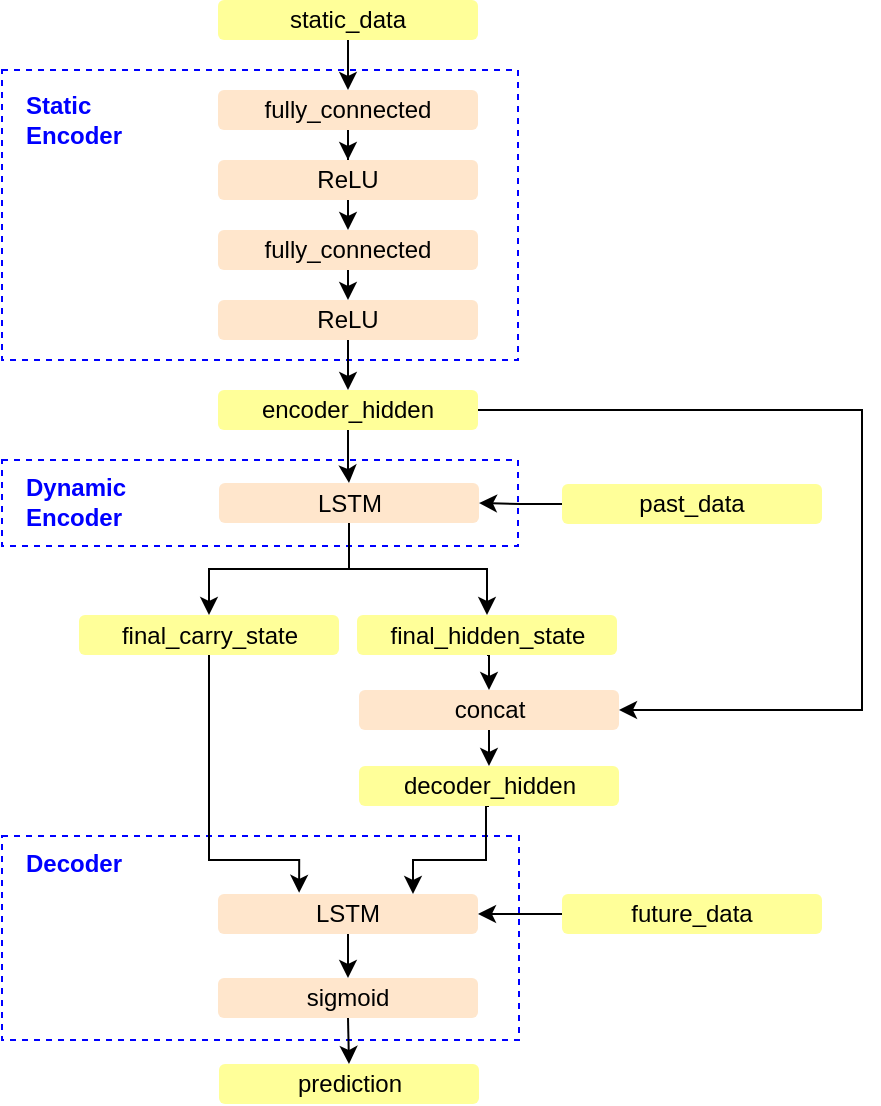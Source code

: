<mxfile version="20.2.2" type="device"><diagram id="5R8UfjgEHPxt7bv53GUN" name="Page-1"><mxGraphModel dx="569" dy="349" grid="1" gridSize="10" guides="1" tooltips="1" connect="1" arrows="1" fold="1" page="1" pageScale="1" pageWidth="827" pageHeight="1169" math="0" shadow="0"><root><mxCell id="0"/><mxCell id="1" parent="0"/><mxCell id="hX2kwESs9esAE9mHhXGu-54" value="" style="rounded=0;whiteSpace=wrap;html=1;dashed=1;fillColor=none;fontStyle=1;fontColor=#0000FF;strokeColor=#0000FF;" vertex="1" parent="1"><mxGeometry x="40" y="428" width="258.5" height="102" as="geometry"/></mxCell><mxCell id="hX2kwESs9esAE9mHhXGu-40" value="" style="rounded=0;whiteSpace=wrap;html=1;dashed=1;fillColor=none;fontStyle=1;fontColor=#0000FF;strokeColor=#0000FF;" vertex="1" parent="1"><mxGeometry x="40" y="240" width="258" height="43" as="geometry"/></mxCell><mxCell id="hX2kwESs9esAE9mHhXGu-39" value="" style="rounded=0;whiteSpace=wrap;html=1;dashed=1;fillColor=none;fontStyle=1;fontColor=#0000FF;strokeColor=#0000FF;" vertex="1" parent="1"><mxGeometry x="40" y="45" width="258" height="145" as="geometry"/></mxCell><mxCell id="hX2kwESs9esAE9mHhXGu-15" style="edgeStyle=orthogonalEdgeStyle;rounded=0;orthogonalLoop=1;jettySize=auto;html=1;exitX=0.5;exitY=1;exitDx=0;exitDy=0;entryX=0.5;entryY=0;entryDx=0;entryDy=0;" edge="1" parent="1" source="hX2kwESs9esAE9mHhXGu-1" target="hX2kwESs9esAE9mHhXGu-4"><mxGeometry relative="1" as="geometry"><mxPoint x="213" y="40" as="sourcePoint"/></mxGeometry></mxCell><mxCell id="hX2kwESs9esAE9mHhXGu-1" value="static_data" style="rounded=1;whiteSpace=wrap;html=1;strokeColor=none;fillColor=#FFFF99;" vertex="1" parent="1"><mxGeometry x="148" y="10" width="130" height="20" as="geometry"/></mxCell><mxCell id="hX2kwESs9esAE9mHhXGu-35" style="edgeStyle=orthogonalEdgeStyle;rounded=0;orthogonalLoop=1;jettySize=auto;html=1;entryX=1;entryY=0.5;entryDx=0;entryDy=0;" edge="1" parent="1" source="hX2kwESs9esAE9mHhXGu-2" target="hX2kwESs9esAE9mHhXGu-13"><mxGeometry relative="1" as="geometry"/></mxCell><mxCell id="hX2kwESs9esAE9mHhXGu-2" value="past_data" style="rounded=1;whiteSpace=wrap;html=1;strokeColor=none;fillColor=#FFFF99;" vertex="1" parent="1"><mxGeometry x="320" y="252" width="130" height="20" as="geometry"/></mxCell><mxCell id="hX2kwESs9esAE9mHhXGu-53" style="edgeStyle=orthogonalEdgeStyle;rounded=0;orthogonalLoop=1;jettySize=auto;html=1;exitX=0.5;exitY=1;exitDx=0;exitDy=0;entryX=0.5;entryY=0;entryDx=0;entryDy=0;" edge="1" parent="1" source="hX2kwESs9esAE9mHhXGu-3" target="hX2kwESs9esAE9mHhXGu-52"><mxGeometry relative="1" as="geometry"/></mxCell><mxCell id="hX2kwESs9esAE9mHhXGu-3" value="sigmoid" style="rounded=1;whiteSpace=wrap;html=1;fillColor=#ffe6cc;strokeColor=none;" vertex="1" parent="1"><mxGeometry x="148" y="499" width="130" height="20" as="geometry"/></mxCell><mxCell id="hX2kwESs9esAE9mHhXGu-16" style="edgeStyle=orthogonalEdgeStyle;rounded=0;orthogonalLoop=1;jettySize=auto;html=1;exitX=0.5;exitY=1;exitDx=0;exitDy=0;" edge="1" parent="1" source="hX2kwESs9esAE9mHhXGu-4" target="hX2kwESs9esAE9mHhXGu-7"><mxGeometry relative="1" as="geometry"/></mxCell><mxCell id="hX2kwESs9esAE9mHhXGu-4" value="fully_connected" style="rounded=1;whiteSpace=wrap;html=1;fillColor=#ffe6cc;strokeColor=none;" vertex="1" parent="1"><mxGeometry x="148" y="55" width="130" height="20" as="geometry"/></mxCell><mxCell id="hX2kwESs9esAE9mHhXGu-18" style="edgeStyle=orthogonalEdgeStyle;rounded=0;orthogonalLoop=1;jettySize=auto;html=1;exitX=0.5;exitY=1;exitDx=0;exitDy=0;entryX=0.5;entryY=0;entryDx=0;entryDy=0;" edge="1" parent="1" source="hX2kwESs9esAE9mHhXGu-5" target="hX2kwESs9esAE9mHhXGu-8"><mxGeometry relative="1" as="geometry"/></mxCell><mxCell id="hX2kwESs9esAE9mHhXGu-5" value="fully_connected" style="rounded=1;whiteSpace=wrap;html=1;fillColor=#ffe6cc;strokeColor=none;" vertex="1" parent="1"><mxGeometry x="148" y="125" width="130" height="20" as="geometry"/></mxCell><mxCell id="hX2kwESs9esAE9mHhXGu-17" style="edgeStyle=orthogonalEdgeStyle;rounded=0;orthogonalLoop=1;jettySize=auto;html=1;exitX=0.5;exitY=1;exitDx=0;exitDy=0;entryX=0.5;entryY=0;entryDx=0;entryDy=0;" edge="1" parent="1" source="hX2kwESs9esAE9mHhXGu-7" target="hX2kwESs9esAE9mHhXGu-5"><mxGeometry relative="1" as="geometry"/></mxCell><mxCell id="hX2kwESs9esAE9mHhXGu-7" value="ReLU" style="rounded=1;whiteSpace=wrap;html=1;fillColor=#ffe6cc;strokeColor=none;" vertex="1" parent="1"><mxGeometry x="148" y="90" width="130" height="20" as="geometry"/></mxCell><mxCell id="hX2kwESs9esAE9mHhXGu-19" style="edgeStyle=orthogonalEdgeStyle;rounded=0;orthogonalLoop=1;jettySize=auto;html=1;exitX=0.5;exitY=1;exitDx=0;exitDy=0;entryX=0.5;entryY=0;entryDx=0;entryDy=0;" edge="1" parent="1" source="hX2kwESs9esAE9mHhXGu-8" target="hX2kwESs9esAE9mHhXGu-10"><mxGeometry relative="1" as="geometry"/></mxCell><mxCell id="hX2kwESs9esAE9mHhXGu-8" value="ReLU" style="rounded=1;whiteSpace=wrap;html=1;fillColor=#ffe6cc;strokeColor=none;" vertex="1" parent="1"><mxGeometry x="148" y="160" width="130" height="20" as="geometry"/></mxCell><mxCell id="hX2kwESs9esAE9mHhXGu-48" style="edgeStyle=orthogonalEdgeStyle;rounded=0;orthogonalLoop=1;jettySize=auto;html=1;entryX=0.5;entryY=0;entryDx=0;entryDy=0;" edge="1" parent="1" source="hX2kwESs9esAE9mHhXGu-10" target="hX2kwESs9esAE9mHhXGu-13"><mxGeometry relative="1" as="geometry"/></mxCell><mxCell id="hX2kwESs9esAE9mHhXGu-64" style="edgeStyle=orthogonalEdgeStyle;rounded=0;orthogonalLoop=1;jettySize=auto;html=1;entryX=1;entryY=0.5;entryDx=0;entryDy=0;fontColor=#0000FF;" edge="1" parent="1" source="hX2kwESs9esAE9mHhXGu-10" target="hX2kwESs9esAE9mHhXGu-59"><mxGeometry relative="1" as="geometry"><Array as="points"><mxPoint x="470" y="215"/><mxPoint x="470" y="365"/></Array></mxGeometry></mxCell><mxCell id="hX2kwESs9esAE9mHhXGu-10" value="encoder_hidden" style="rounded=1;whiteSpace=wrap;html=1;strokeColor=none;fillColor=#FFFF99;" vertex="1" parent="1"><mxGeometry x="148" y="205" width="130" height="20" as="geometry"/></mxCell><mxCell id="hX2kwESs9esAE9mHhXGu-26" style="edgeStyle=orthogonalEdgeStyle;rounded=0;orthogonalLoop=1;jettySize=auto;html=1;exitX=0.5;exitY=1;exitDx=0;exitDy=0;entryX=0.5;entryY=0;entryDx=0;entryDy=0;" edge="1" parent="1" source="hX2kwESs9esAE9mHhXGu-13" target="hX2kwESs9esAE9mHhXGu-25"><mxGeometry relative="1" as="geometry"/></mxCell><mxCell id="hX2kwESs9esAE9mHhXGu-32" style="edgeStyle=orthogonalEdgeStyle;rounded=0;orthogonalLoop=1;jettySize=auto;html=1;entryX=0.5;entryY=0;entryDx=0;entryDy=0;" edge="1" parent="1" source="hX2kwESs9esAE9mHhXGu-13" target="hX2kwESs9esAE9mHhXGu-31"><mxGeometry relative="1" as="geometry"/></mxCell><mxCell id="hX2kwESs9esAE9mHhXGu-13" value="LSTM" style="rounded=1;whiteSpace=wrap;html=1;fillColor=#ffe6cc;strokeColor=none;" vertex="1" parent="1"><mxGeometry x="148.5" y="251.5" width="130" height="20" as="geometry"/></mxCell><mxCell id="hX2kwESs9esAE9mHhXGu-37" style="edgeStyle=orthogonalEdgeStyle;rounded=0;orthogonalLoop=1;jettySize=auto;html=1;entryX=0.75;entryY=0;entryDx=0;entryDy=0;exitX=0.5;exitY=1;exitDx=0;exitDy=0;" edge="1" parent="1" source="hX2kwESs9esAE9mHhXGu-58" target="hX2kwESs9esAE9mHhXGu-30"><mxGeometry relative="1" as="geometry"><mxPoint x="282.486" y="419.5" as="sourcePoint"/><Array as="points"><mxPoint x="282" y="440"/><mxPoint x="246" y="440"/></Array></mxGeometry></mxCell><mxCell id="hX2kwESs9esAE9mHhXGu-62" style="edgeStyle=orthogonalEdgeStyle;rounded=0;orthogonalLoop=1;jettySize=auto;html=1;exitX=0.5;exitY=1;exitDx=0;exitDy=0;entryX=0.5;entryY=0;entryDx=0;entryDy=0;fontColor=#0000FF;" edge="1" parent="1" source="hX2kwESs9esAE9mHhXGu-25" target="hX2kwESs9esAE9mHhXGu-59"><mxGeometry relative="1" as="geometry"/></mxCell><mxCell id="hX2kwESs9esAE9mHhXGu-25" value="final_hidden_state" style="rounded=1;whiteSpace=wrap;html=1;strokeColor=none;fillColor=#FFFF99;" vertex="1" parent="1"><mxGeometry x="217.5" y="317.5" width="130" height="20" as="geometry"/></mxCell><mxCell id="hX2kwESs9esAE9mHhXGu-38" style="edgeStyle=orthogonalEdgeStyle;rounded=0;orthogonalLoop=1;jettySize=auto;html=1;" edge="1" parent="1" source="hX2kwESs9esAE9mHhXGu-30" target="hX2kwESs9esAE9mHhXGu-3"><mxGeometry relative="1" as="geometry"/></mxCell><mxCell id="hX2kwESs9esAE9mHhXGu-30" value="LSTM" style="rounded=1;whiteSpace=wrap;html=1;fillColor=#ffe6cc;strokeColor=none;" vertex="1" parent="1"><mxGeometry x="148" y="457" width="130" height="20" as="geometry"/></mxCell><mxCell id="hX2kwESs9esAE9mHhXGu-36" style="edgeStyle=orthogonalEdgeStyle;rounded=0;orthogonalLoop=1;jettySize=auto;html=1;entryX=0.312;entryY=-0.029;entryDx=0;entryDy=0;entryPerimeter=0;exitX=0.5;exitY=1;exitDx=0;exitDy=0;" edge="1" parent="1" source="hX2kwESs9esAE9mHhXGu-31" target="hX2kwESs9esAE9mHhXGu-30"><mxGeometry relative="1" as="geometry"><mxPoint x="143.514" y="419.5" as="sourcePoint"/><Array as="points"><mxPoint x="144" y="440"/><mxPoint x="189" y="440"/></Array></mxGeometry></mxCell><mxCell id="hX2kwESs9esAE9mHhXGu-31" value="final_carry_state" style="rounded=1;whiteSpace=wrap;html=1;strokeColor=none;fillColor=#FFFF99;" vertex="1" parent="1"><mxGeometry x="78.5" y="317.5" width="130" height="20" as="geometry"/></mxCell><mxCell id="hX2kwESs9esAE9mHhXGu-51" style="edgeStyle=orthogonalEdgeStyle;rounded=0;orthogonalLoop=1;jettySize=auto;html=1;entryX=1;entryY=0.5;entryDx=0;entryDy=0;" edge="1" parent="1" source="hX2kwESs9esAE9mHhXGu-50" target="hX2kwESs9esAE9mHhXGu-30"><mxGeometry relative="1" as="geometry"/></mxCell><mxCell id="hX2kwESs9esAE9mHhXGu-50" value="future_data" style="rounded=1;whiteSpace=wrap;html=1;strokeColor=none;fillColor=#FFFF99;" vertex="1" parent="1"><mxGeometry x="320" y="457" width="130" height="20" as="geometry"/></mxCell><mxCell id="hX2kwESs9esAE9mHhXGu-52" value="prediction" style="rounded=1;whiteSpace=wrap;html=1;strokeColor=none;fillColor=#FFFF99;" vertex="1" parent="1"><mxGeometry x="148.5" y="542" width="130" height="20" as="geometry"/></mxCell><mxCell id="hX2kwESs9esAE9mHhXGu-55" value="Static Encoder" style="text;html=1;strokeColor=none;fillColor=none;align=left;verticalAlign=middle;whiteSpace=wrap;rounded=0;dashed=1;fontStyle=1;fontColor=#0000FF;" vertex="1" parent="1"><mxGeometry x="50" y="55" width="60" height="30" as="geometry"/></mxCell><mxCell id="hX2kwESs9esAE9mHhXGu-56" value="Dynamic Encoder" style="text;html=1;strokeColor=none;fillColor=none;align=left;verticalAlign=middle;whiteSpace=wrap;rounded=0;dashed=1;fontStyle=1;fontColor=#0000FF;" vertex="1" parent="1"><mxGeometry x="50" y="246" width="60" height="30" as="geometry"/></mxCell><mxCell id="hX2kwESs9esAE9mHhXGu-57" value="Decoder" style="text;html=1;strokeColor=none;fillColor=none;align=left;verticalAlign=middle;whiteSpace=wrap;rounded=0;dashed=1;fontStyle=1;fontColor=#0000FF;" vertex="1" parent="1"><mxGeometry x="50" y="432" width="60" height="20" as="geometry"/></mxCell><mxCell id="hX2kwESs9esAE9mHhXGu-58" value="decoder_hidden" style="rounded=1;whiteSpace=wrap;html=1;strokeColor=none;fillColor=#FFFF99;" vertex="1" parent="1"><mxGeometry x="218.5" y="393" width="130" height="20" as="geometry"/></mxCell><mxCell id="hX2kwESs9esAE9mHhXGu-63" style="edgeStyle=orthogonalEdgeStyle;rounded=0;orthogonalLoop=1;jettySize=auto;html=1;exitX=0.5;exitY=1;exitDx=0;exitDy=0;entryX=0.5;entryY=0;entryDx=0;entryDy=0;fontColor=#0000FF;" edge="1" parent="1" source="hX2kwESs9esAE9mHhXGu-59" target="hX2kwESs9esAE9mHhXGu-58"><mxGeometry relative="1" as="geometry"/></mxCell><mxCell id="hX2kwESs9esAE9mHhXGu-59" value="concat" style="rounded=1;whiteSpace=wrap;html=1;fillColor=#ffe6cc;strokeColor=none;" vertex="1" parent="1"><mxGeometry x="218.5" y="355" width="130" height="20" as="geometry"/></mxCell></root></mxGraphModel></diagram></mxfile>